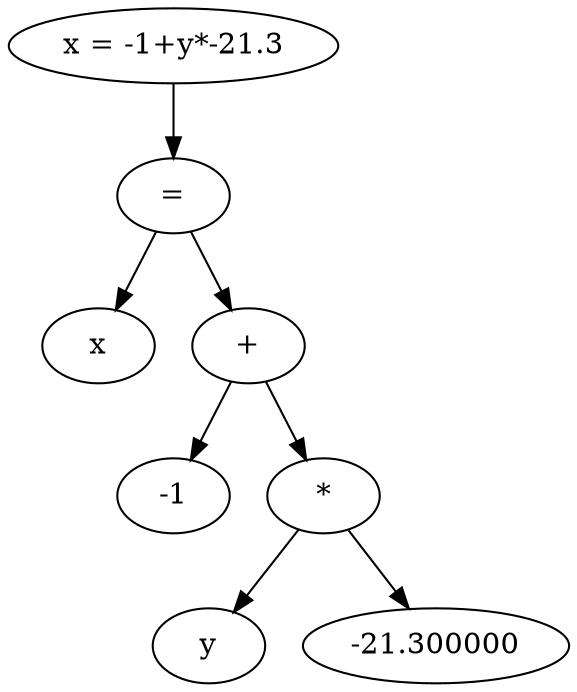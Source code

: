 digraph{
root [label="x = -1+y*-21.3"]
root0 [label="="]
root -> root0
root00 [label="x"]
root0 -> root00
root01 [label="+"]
root0 -> root01
root010 [label="-1"]
root01 -> root010
root011 [label="*"]
root01 -> root011
root0110 [label="y"]
root011 -> root0110
root0111 [label="-21.300000"]
root011 -> root0111
}
